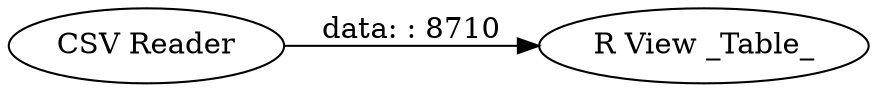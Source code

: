 digraph {
	"-8882017974433767516_12" [label="R View _Table_"]
	"-8882017974433767516_11" [label="CSV Reader"]
	"-8882017974433767516_11" -> "-8882017974433767516_12" [label="data: : 8710"]
	rankdir=LR
}
